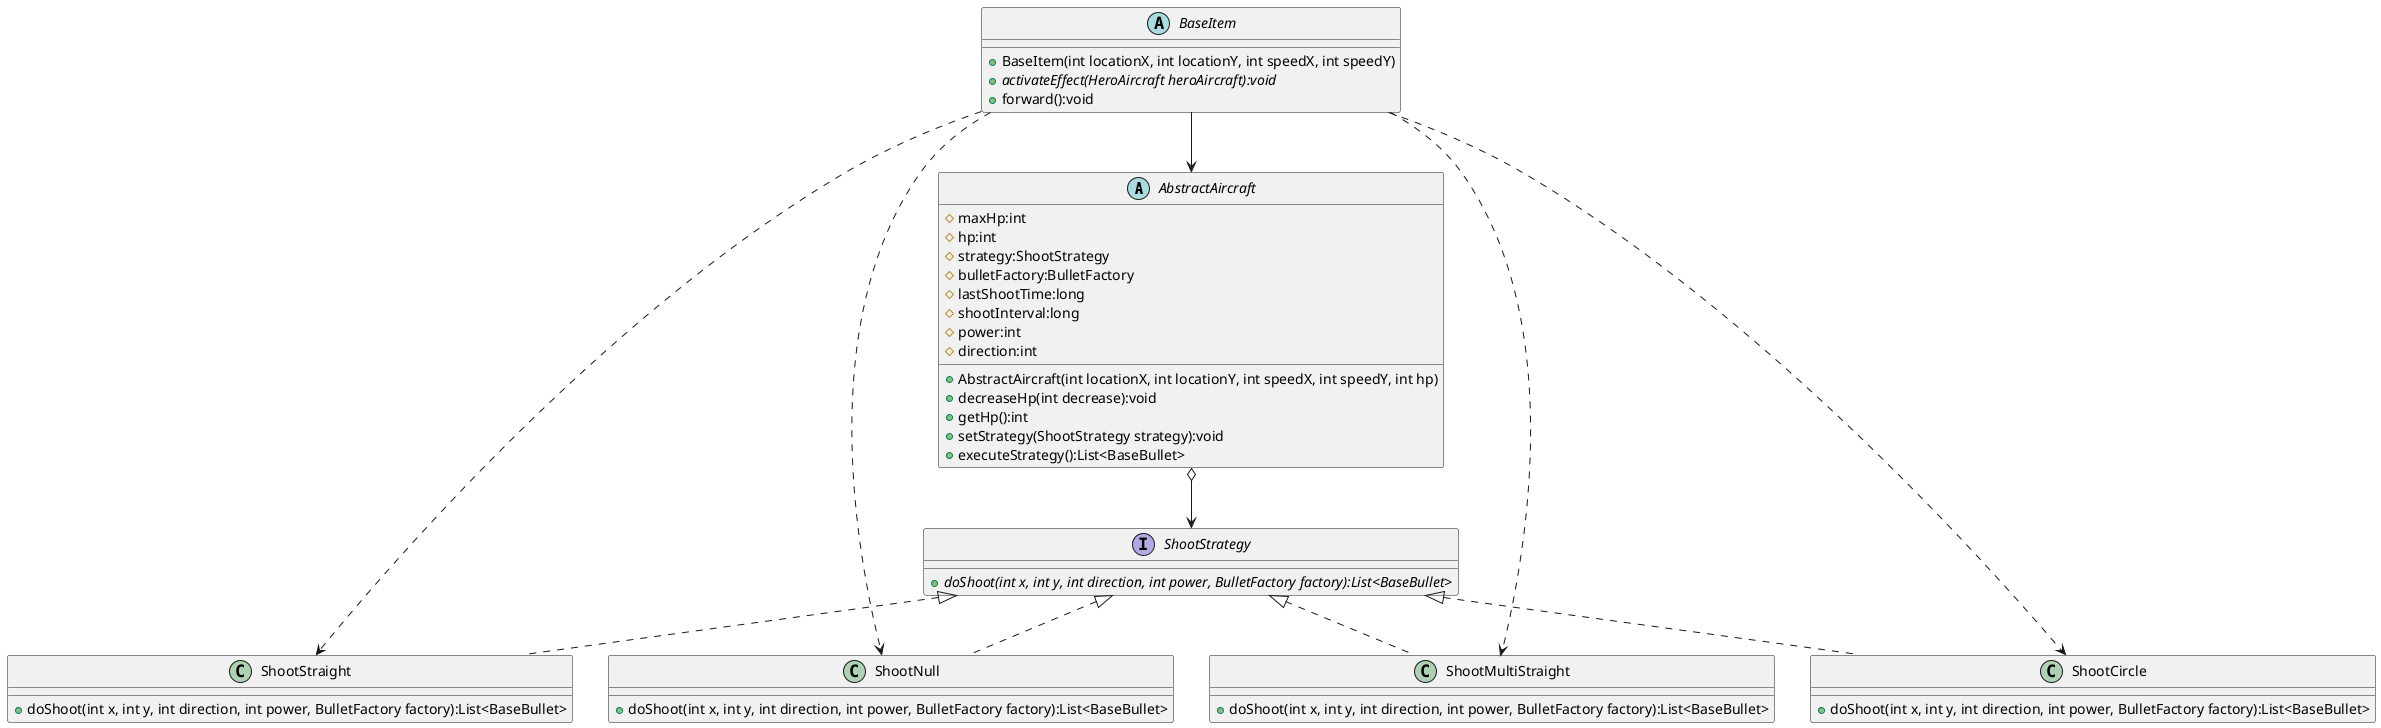 @startuml
'https://plantuml.com/class-diagram
abstract class AbstractAircraft
{
	# maxHp:int
    # hp:int
    # strategy:ShootStrategy
    # bulletFactory:BulletFactory
    # lastShootTime:long
    # shootInterval:long
    # power:int
    # direction:int
    + AbstractAircraft(int locationX, int locationY, int speedX, int speedY, int hp)
    + decreaseHp(int decrease):void
    + getHp():int
    + setStrategy(ShootStrategy strategy):void
    + executeStrategy():List<BaseBullet>
 }

interface ShootStrategy {
    +{abstract}doShoot(int x, int y, int direction, int power, BulletFactory factory):List<BaseBullet>
}

class ShootStraight{
    +doShoot(int x, int y, int direction, int power, BulletFactory factory):List<BaseBullet>
}

class ShootNull{
    +doShoot(int x, int y, int direction, int power, BulletFactory factory):List<BaseBullet>
}

class ShootMultiStraight{
    +doShoot(int x, int y, int direction, int power, BulletFactory factory):List<BaseBullet>
}

class ShootCircle{
    +doShoot(int x, int y, int direction, int power, BulletFactory factory):List<BaseBullet>
}

 abstract class BaseItem{
     + BaseItem(int locationX, int locationY, int speedX, int speedY)
     + {abstract}activateEffect(HeroAircraft heroAircraft):void
     + forward():void
 }

ShootStrategy <|..  ShootStraight
ShootStrategy <|..  ShootNull
ShootStrategy <|..  ShootMultiStraight
ShootStrategy <|..  ShootCircle
AbstractAircraft o--> ShootStrategy
BaseItem --> AbstractAircraft
BaseItem ..> ShootStraight
BaseItem ..> ShootNull
BaseItem ..> ShootMultiStraight
BaseItem ..> ShootCircle
@enduml